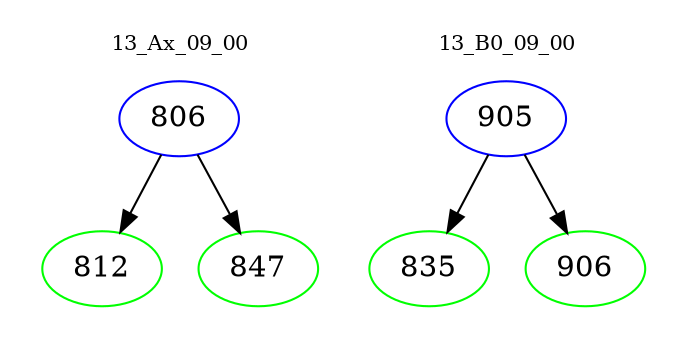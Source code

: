 digraph{
subgraph cluster_0 {
color = white
label = "13_Ax_09_00";
fontsize=10;
T0_806 [label="806", color="blue"]
T0_806 -> T0_812 [color="black"]
T0_812 [label="812", color="green"]
T0_806 -> T0_847 [color="black"]
T0_847 [label="847", color="green"]
}
subgraph cluster_1 {
color = white
label = "13_B0_09_00";
fontsize=10;
T1_905 [label="905", color="blue"]
T1_905 -> T1_835 [color="black"]
T1_835 [label="835", color="green"]
T1_905 -> T1_906 [color="black"]
T1_906 [label="906", color="green"]
}
}

